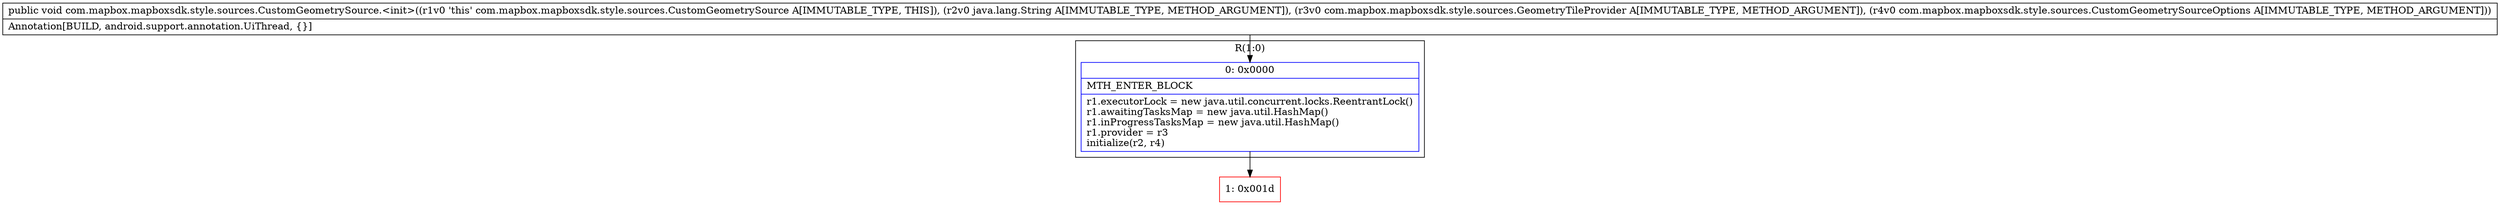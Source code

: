 digraph "CFG forcom.mapbox.mapboxsdk.style.sources.CustomGeometrySource.\<init\>(Ljava\/lang\/String;Lcom\/mapbox\/mapboxsdk\/style\/sources\/GeometryTileProvider;Lcom\/mapbox\/mapboxsdk\/style\/sources\/CustomGeometrySourceOptions;)V" {
subgraph cluster_Region_488038021 {
label = "R(1:0)";
node [shape=record,color=blue];
Node_0 [shape=record,label="{0\:\ 0x0000|MTH_ENTER_BLOCK\l|r1.executorLock = new java.util.concurrent.locks.ReentrantLock()\lr1.awaitingTasksMap = new java.util.HashMap()\lr1.inProgressTasksMap = new java.util.HashMap()\lr1.provider = r3\linitialize(r2, r4)\l}"];
}
Node_1 [shape=record,color=red,label="{1\:\ 0x001d}"];
MethodNode[shape=record,label="{public void com.mapbox.mapboxsdk.style.sources.CustomGeometrySource.\<init\>((r1v0 'this' com.mapbox.mapboxsdk.style.sources.CustomGeometrySource A[IMMUTABLE_TYPE, THIS]), (r2v0 java.lang.String A[IMMUTABLE_TYPE, METHOD_ARGUMENT]), (r3v0 com.mapbox.mapboxsdk.style.sources.GeometryTileProvider A[IMMUTABLE_TYPE, METHOD_ARGUMENT]), (r4v0 com.mapbox.mapboxsdk.style.sources.CustomGeometrySourceOptions A[IMMUTABLE_TYPE, METHOD_ARGUMENT]))  | Annotation[BUILD, android.support.annotation.UiThread, \{\}]\l}"];
MethodNode -> Node_0;
Node_0 -> Node_1;
}

